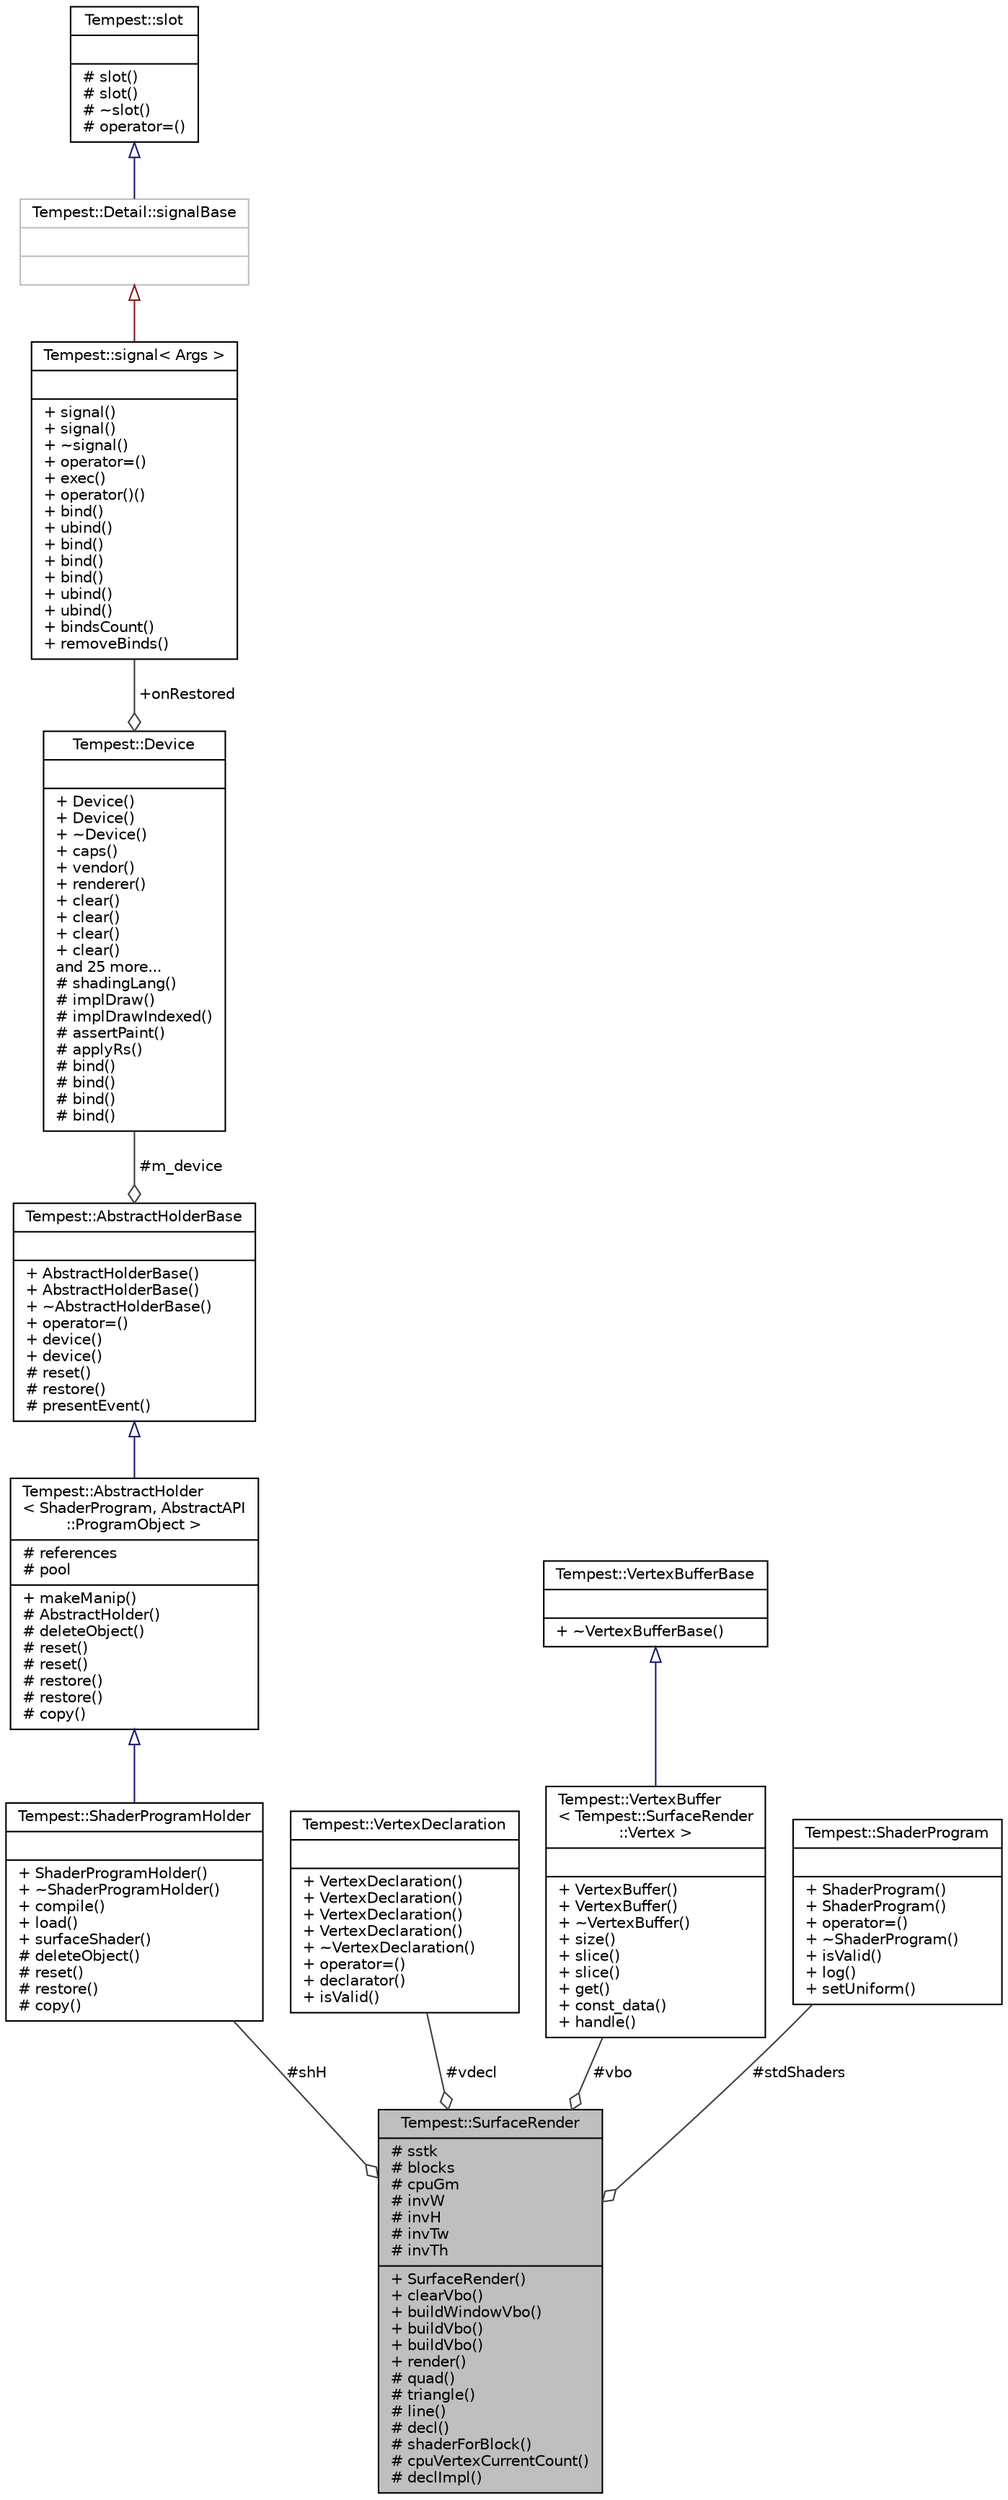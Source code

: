 digraph "Tempest::SurfaceRender"
{
  edge [fontname="Helvetica",fontsize="10",labelfontname="Helvetica",labelfontsize="10"];
  node [fontname="Helvetica",fontsize="10",shape=record];
  Node1 [label="{Tempest::SurfaceRender\n|# sstk\l# blocks\l# cpuGm\l# invW\l# invH\l# invTw\l# invTh\l|+ SurfaceRender()\l+ clearVbo()\l+ buildWindowVbo()\l+ buildVbo()\l+ buildVbo()\l+ render()\l# quad()\l# triangle()\l# line()\l# decl()\l# shaderForBlock()\l# cpuVertexCurrentCount()\l# declImpl()\l}",height=0.2,width=0.4,color="black", fillcolor="grey75", style="filled", fontcolor="black"];
  Node2 -> Node1 [color="grey25",fontsize="10",style="solid",label=" #shH" ,arrowhead="odiamond",fontname="Helvetica"];
  Node2 [label="{Tempest::ShaderProgramHolder\n||+ ShaderProgramHolder()\l+ ~ShaderProgramHolder()\l+ compile()\l+ load()\l+ surfaceShader()\l# deleteObject()\l# reset()\l# restore()\l# copy()\l}",height=0.2,width=0.4,color="black", fillcolor="white", style="filled",URL="$class_tempest_1_1_shader_program_holder.html"];
  Node3 -> Node2 [dir="back",color="midnightblue",fontsize="10",style="solid",arrowtail="onormal",fontname="Helvetica"];
  Node3 [label="{Tempest::AbstractHolder\l\< ShaderProgram, AbstractAPI\l::ProgramObject \>\n|# references\l# pool\l|+ makeManip()\l# AbstractHolder()\l# deleteObject()\l# reset()\l# reset()\l# restore()\l# restore()\l# copy()\l}",height=0.2,width=0.4,color="black", fillcolor="white", style="filled",URL="$class_tempest_1_1_abstract_holder.html"];
  Node4 -> Node3 [dir="back",color="midnightblue",fontsize="10",style="solid",arrowtail="onormal",fontname="Helvetica"];
  Node4 [label="{Tempest::AbstractHolderBase\n||+ AbstractHolderBase()\l+ AbstractHolderBase()\l+ ~AbstractHolderBase()\l+ operator=()\l+ device()\l+ device()\l# reset()\l# restore()\l# presentEvent()\l}",height=0.2,width=0.4,color="black", fillcolor="white", style="filled",URL="$class_tempest_1_1_abstract_holder_base.html"];
  Node5 -> Node4 [color="grey25",fontsize="10",style="solid",label=" #m_device" ,arrowhead="odiamond",fontname="Helvetica"];
  Node5 [label="{Tempest::Device\n||+ Device()\l+ Device()\l+ ~Device()\l+ caps()\l+ vendor()\l+ renderer()\l+ clear()\l+ clear()\l+ clear()\l+ clear()\land 25 more...\l# shadingLang()\l# implDraw()\l# implDrawIndexed()\l# assertPaint()\l# applyRs()\l# bind()\l# bind()\l# bind()\l# bind()\l}",height=0.2,width=0.4,color="black", fillcolor="white", style="filled",URL="$class_tempest_1_1_device.html"];
  Node6 -> Node5 [color="grey25",fontsize="10",style="solid",label=" +onRestored" ,arrowhead="odiamond",fontname="Helvetica"];
  Node6 [label="{Tempest::signal\< Args \>\n||+ signal()\l+ signal()\l+ ~signal()\l+ operator=()\l+ exec()\l+ operator()()\l+ bind()\l+ ubind()\l+ bind()\l+ bind()\l+ bind()\l+ ubind()\l+ ubind()\l+ bindsCount()\l+ removeBinds()\l}",height=0.2,width=0.4,color="black", fillcolor="white", style="filled",URL="$class_tempest_1_1signal.html",tooltip="signal class, for signals and slots system. "];
  Node7 -> Node6 [dir="back",color="firebrick4",fontsize="10",style="solid",arrowtail="onormal",fontname="Helvetica"];
  Node7 [label="{Tempest::Detail::signalBase\n||}",height=0.2,width=0.4,color="grey75", fillcolor="white", style="filled"];
  Node8 -> Node7 [dir="back",color="midnightblue",fontsize="10",style="solid",arrowtail="onormal",fontname="Helvetica"];
  Node8 [label="{Tempest::slot\n||# slot()\l# slot()\l# ~slot()\l# operator=()\l}",height=0.2,width=0.4,color="black", fillcolor="white", style="filled",URL="$class_tempest_1_1slot.html"];
  Node9 -> Node1 [color="grey25",fontsize="10",style="solid",label=" #vdecl" ,arrowhead="odiamond",fontname="Helvetica"];
  Node9 [label="{Tempest::VertexDeclaration\n||+ VertexDeclaration()\l+ VertexDeclaration()\l+ VertexDeclaration()\l+ VertexDeclaration()\l+ ~VertexDeclaration()\l+ operator=()\l+ declarator()\l+ isValid()\l}",height=0.2,width=0.4,color="black", fillcolor="white", style="filled",URL="$class_tempest_1_1_vertex_declaration.html"];
  Node10 -> Node1 [color="grey25",fontsize="10",style="solid",label=" #vbo" ,arrowhead="odiamond",fontname="Helvetica"];
  Node10 [label="{Tempest::VertexBuffer\l\< Tempest::SurfaceRender\l::Vertex \>\n||+ VertexBuffer()\l+ VertexBuffer()\l+ ~VertexBuffer()\l+ size()\l+ slice()\l+ slice()\l+ get()\l+ const_data()\l+ handle()\l}",height=0.2,width=0.4,color="black", fillcolor="white", style="filled",URL="$class_tempest_1_1_vertex_buffer.html"];
  Node11 -> Node10 [dir="back",color="midnightblue",fontsize="10",style="solid",arrowtail="onormal",fontname="Helvetica"];
  Node11 [label="{Tempest::VertexBufferBase\n||+ ~VertexBufferBase()\l}",height=0.2,width=0.4,color="black", fillcolor="white", style="filled",URL="$class_tempest_1_1_vertex_buffer_base.html"];
  Node12 -> Node1 [color="grey25",fontsize="10",style="solid",label=" #stdShaders" ,arrowhead="odiamond",fontname="Helvetica"];
  Node12 [label="{Tempest::ShaderProgram\n||+ ShaderProgram()\l+ ShaderProgram()\l+ operator=()\l+ ~ShaderProgram()\l+ isValid()\l+ log()\l+ setUniform()\l}",height=0.2,width=0.4,color="black", fillcolor="white", style="filled",URL="$class_tempest_1_1_shader_program.html"];
}

